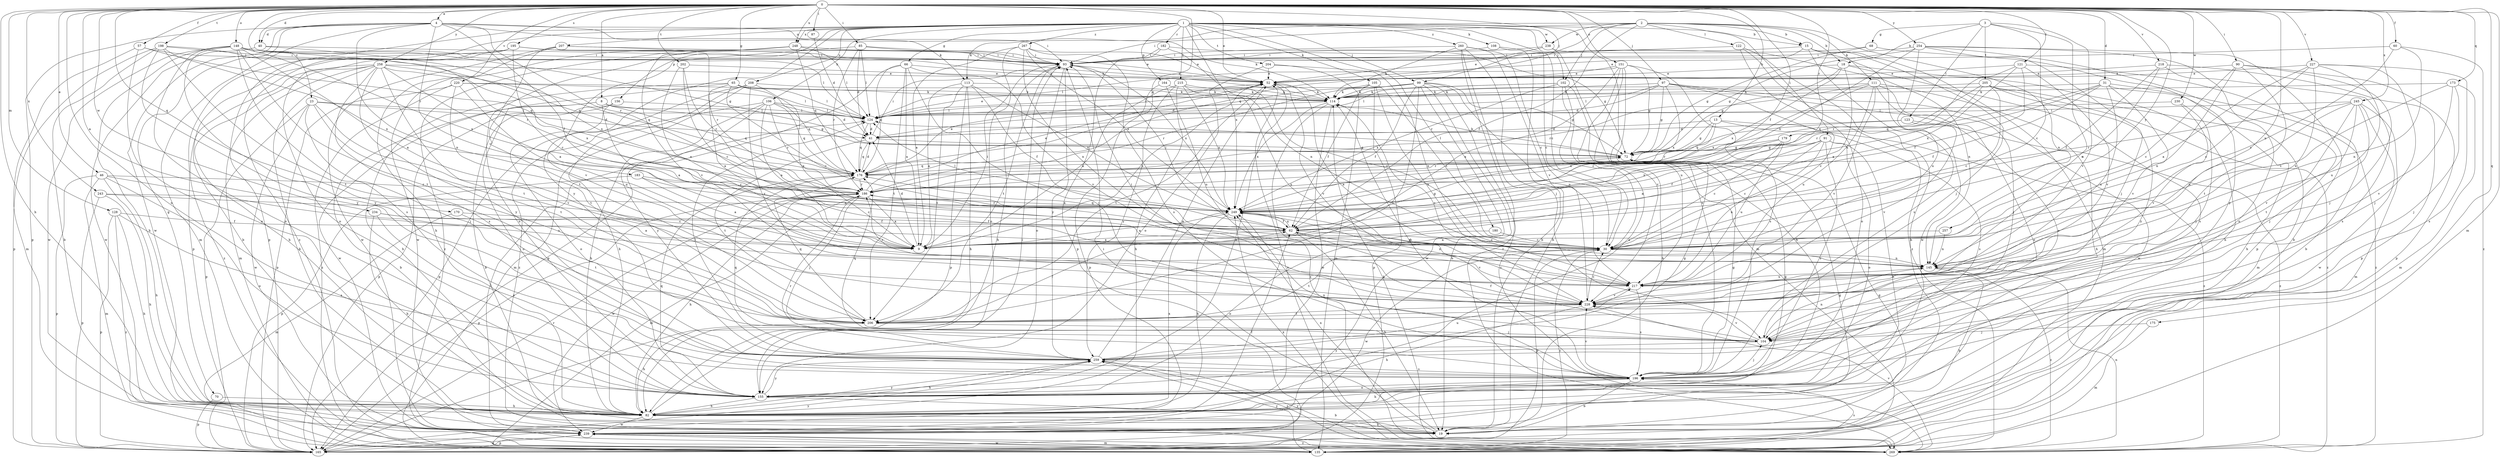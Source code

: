 strict digraph  {
0;
1;
2;
3;
4;
8;
9;
13;
15;
18;
19;
23;
30;
31;
40;
41;
46;
52;
57;
60;
62;
65;
66;
68;
70;
72;
82;
85;
87;
90;
91;
93;
97;
99;
102;
104;
105;
106;
108;
111;
113;
114;
121;
122;
123;
124;
128;
135;
145;
148;
151;
155;
156;
164;
165;
170;
173;
175;
176;
179;
180;
182;
183;
186;
195;
196;
198;
202;
204;
205;
206;
207;
208;
215;
217;
218;
220;
227;
228;
230;
234;
238;
239;
243;
245;
248;
249;
254;
257;
258;
259;
260;
267;
269;
0 -> 4  [label=a];
0 -> 8  [label=a];
0 -> 9  [label=a];
0 -> 13  [label=b];
0 -> 23  [label=c];
0 -> 31  [label=d];
0 -> 40  [label=d];
0 -> 46  [label=e];
0 -> 52  [label=e];
0 -> 57  [label=f];
0 -> 60  [label=f];
0 -> 62  [label=f];
0 -> 65  [label=g];
0 -> 82  [label=h];
0 -> 85  [label=i];
0 -> 87  [label=i];
0 -> 90  [label=i];
0 -> 97  [label=j];
0 -> 99  [label=j];
0 -> 121  [label=l];
0 -> 128  [label=m];
0 -> 135  [label=m];
0 -> 145  [label=n];
0 -> 148  [label=o];
0 -> 151  [label=o];
0 -> 155  [label=o];
0 -> 170  [label=q];
0 -> 173  [label=q];
0 -> 175  [label=q];
0 -> 176  [label=q];
0 -> 179  [label=r];
0 -> 195  [label=s];
0 -> 198  [label=t];
0 -> 202  [label=t];
0 -> 218  [label=v];
0 -> 220  [label=v];
0 -> 227  [label=v];
0 -> 230  [label=w];
0 -> 234  [label=w];
0 -> 243  [label=x];
0 -> 245  [label=x];
0 -> 248  [label=x];
0 -> 254  [label=y];
0 -> 257  [label=y];
0 -> 258  [label=y];
1 -> 15  [label=b];
1 -> 30  [label=c];
1 -> 66  [label=g];
1 -> 99  [label=j];
1 -> 102  [label=j];
1 -> 105  [label=k];
1 -> 106  [label=k];
1 -> 108  [label=k];
1 -> 156  [label=p];
1 -> 164  [label=p];
1 -> 165  [label=p];
1 -> 180  [label=r];
1 -> 182  [label=r];
1 -> 196  [label=s];
1 -> 204  [label=t];
1 -> 207  [label=u];
1 -> 208  [label=u];
1 -> 215  [label=u];
1 -> 238  [label=w];
1 -> 248  [label=x];
1 -> 249  [label=x];
1 -> 259  [label=y];
1 -> 260  [label=z];
1 -> 267  [label=z];
1 -> 269  [label=z];
2 -> 15  [label=b];
2 -> 18  [label=b];
2 -> 62  [label=f];
2 -> 91  [label=i];
2 -> 93  [label=i];
2 -> 102  [label=j];
2 -> 111  [label=k];
2 -> 113  [label=k];
2 -> 122  [label=l];
2 -> 145  [label=n];
2 -> 176  [label=q];
2 -> 238  [label=w];
3 -> 18  [label=b];
3 -> 30  [label=c];
3 -> 68  [label=g];
3 -> 123  [label=l];
3 -> 205  [label=t];
3 -> 217  [label=u];
3 -> 228  [label=v];
4 -> 40  [label=d];
4 -> 62  [label=f];
4 -> 70  [label=g];
4 -> 93  [label=i];
4 -> 113  [label=k];
4 -> 114  [label=k];
4 -> 135  [label=m];
4 -> 145  [label=n];
4 -> 165  [label=p];
4 -> 183  [label=r];
4 -> 186  [label=r];
4 -> 239  [label=w];
8 -> 9  [label=a];
8 -> 19  [label=b];
8 -> 72  [label=g];
8 -> 124  [label=l];
8 -> 155  [label=o];
8 -> 176  [label=q];
9 -> 41  [label=d];
9 -> 52  [label=e];
9 -> 93  [label=i];
13 -> 41  [label=d];
13 -> 72  [label=g];
13 -> 186  [label=r];
13 -> 196  [label=s];
13 -> 249  [label=x];
13 -> 269  [label=z];
15 -> 52  [label=e];
15 -> 93  [label=i];
15 -> 104  [label=j];
15 -> 135  [label=m];
15 -> 196  [label=s];
15 -> 239  [label=w];
18 -> 9  [label=a];
18 -> 52  [label=e];
18 -> 72  [label=g];
18 -> 82  [label=h];
18 -> 196  [label=s];
18 -> 249  [label=x];
19 -> 72  [label=g];
19 -> 93  [label=i];
19 -> 249  [label=x];
23 -> 41  [label=d];
23 -> 104  [label=j];
23 -> 124  [label=l];
23 -> 165  [label=p];
23 -> 206  [label=t];
23 -> 228  [label=v];
23 -> 239  [label=w];
30 -> 145  [label=n];
30 -> 165  [label=p];
30 -> 206  [label=t];
30 -> 239  [label=w];
31 -> 62  [label=f];
31 -> 82  [label=h];
31 -> 114  [label=k];
31 -> 176  [label=q];
31 -> 186  [label=r];
31 -> 217  [label=u];
31 -> 228  [label=v];
31 -> 269  [label=z];
40 -> 93  [label=i];
40 -> 239  [label=w];
40 -> 249  [label=x];
41 -> 72  [label=g];
41 -> 93  [label=i];
41 -> 176  [label=q];
41 -> 206  [label=t];
46 -> 82  [label=h];
46 -> 135  [label=m];
46 -> 155  [label=o];
46 -> 165  [label=p];
46 -> 186  [label=r];
46 -> 217  [label=u];
52 -> 114  [label=k];
52 -> 206  [label=t];
52 -> 228  [label=v];
57 -> 93  [label=i];
57 -> 135  [label=m];
57 -> 155  [label=o];
57 -> 176  [label=q];
60 -> 30  [label=c];
60 -> 93  [label=i];
60 -> 145  [label=n];
60 -> 269  [label=z];
62 -> 9  [label=a];
62 -> 19  [label=b];
62 -> 30  [label=c];
62 -> 72  [label=g];
62 -> 93  [label=i];
62 -> 176  [label=q];
62 -> 228  [label=v];
62 -> 249  [label=x];
65 -> 9  [label=a];
65 -> 30  [label=c];
65 -> 82  [label=h];
65 -> 114  [label=k];
65 -> 124  [label=l];
65 -> 176  [label=q];
65 -> 239  [label=w];
66 -> 9  [label=a];
66 -> 52  [label=e];
66 -> 104  [label=j];
66 -> 165  [label=p];
66 -> 176  [label=q];
66 -> 206  [label=t];
66 -> 228  [label=v];
68 -> 72  [label=g];
68 -> 93  [label=i];
68 -> 259  [label=y];
70 -> 82  [label=h];
70 -> 165  [label=p];
72 -> 114  [label=k];
72 -> 124  [label=l];
72 -> 176  [label=q];
82 -> 19  [label=b];
82 -> 93  [label=i];
82 -> 239  [label=w];
82 -> 249  [label=x];
82 -> 259  [label=y];
85 -> 41  [label=d];
85 -> 52  [label=e];
85 -> 93  [label=i];
85 -> 124  [label=l];
85 -> 186  [label=r];
85 -> 228  [label=v];
87 -> 41  [label=d];
90 -> 30  [label=c];
90 -> 52  [label=e];
90 -> 104  [label=j];
90 -> 145  [label=n];
90 -> 165  [label=p];
90 -> 206  [label=t];
91 -> 9  [label=a];
91 -> 30  [label=c];
91 -> 72  [label=g];
91 -> 82  [label=h];
91 -> 155  [label=o];
91 -> 196  [label=s];
91 -> 217  [label=u];
91 -> 249  [label=x];
93 -> 52  [label=e];
93 -> 82  [label=h];
93 -> 155  [label=o];
93 -> 206  [label=t];
93 -> 249  [label=x];
93 -> 259  [label=y];
97 -> 30  [label=c];
97 -> 41  [label=d];
97 -> 72  [label=g];
97 -> 114  [label=k];
97 -> 124  [label=l];
97 -> 196  [label=s];
97 -> 239  [label=w];
97 -> 249  [label=x];
99 -> 19  [label=b];
99 -> 62  [label=f];
99 -> 72  [label=g];
99 -> 114  [label=k];
99 -> 124  [label=l];
99 -> 186  [label=r];
99 -> 206  [label=t];
99 -> 217  [label=u];
99 -> 239  [label=w];
99 -> 269  [label=z];
102 -> 19  [label=b];
102 -> 30  [label=c];
102 -> 114  [label=k];
102 -> 124  [label=l];
102 -> 155  [label=o];
102 -> 249  [label=x];
104 -> 62  [label=f];
104 -> 145  [label=n];
104 -> 176  [label=q];
104 -> 228  [label=v];
104 -> 259  [label=y];
105 -> 30  [label=c];
105 -> 41  [label=d];
105 -> 62  [label=f];
105 -> 114  [label=k];
105 -> 165  [label=p];
105 -> 217  [label=u];
106 -> 9  [label=a];
106 -> 41  [label=d];
106 -> 82  [label=h];
106 -> 124  [label=l];
106 -> 165  [label=p];
106 -> 176  [label=q];
106 -> 186  [label=r];
106 -> 259  [label=y];
108 -> 19  [label=b];
108 -> 30  [label=c];
108 -> 93  [label=i];
111 -> 82  [label=h];
111 -> 104  [label=j];
111 -> 114  [label=k];
111 -> 155  [label=o];
111 -> 186  [label=r];
111 -> 217  [label=u];
111 -> 228  [label=v];
111 -> 249  [label=x];
113 -> 9  [label=a];
113 -> 62  [label=f];
113 -> 82  [label=h];
113 -> 114  [label=k];
113 -> 165  [label=p];
113 -> 206  [label=t];
113 -> 249  [label=x];
114 -> 124  [label=l];
114 -> 228  [label=v];
114 -> 239  [label=w];
114 -> 249  [label=x];
114 -> 269  [label=z];
121 -> 19  [label=b];
121 -> 52  [label=e];
121 -> 62  [label=f];
121 -> 186  [label=r];
121 -> 228  [label=v];
121 -> 249  [label=x];
122 -> 19  [label=b];
122 -> 93  [label=i];
122 -> 155  [label=o];
122 -> 269  [label=z];
123 -> 41  [label=d];
123 -> 176  [label=q];
123 -> 228  [label=v];
123 -> 269  [label=z];
124 -> 41  [label=d];
124 -> 52  [label=e];
124 -> 176  [label=q];
128 -> 62  [label=f];
128 -> 82  [label=h];
128 -> 165  [label=p];
128 -> 196  [label=s];
128 -> 269  [label=z];
135 -> 30  [label=c];
135 -> 196  [label=s];
135 -> 239  [label=w];
135 -> 259  [label=y];
145 -> 19  [label=b];
145 -> 217  [label=u];
145 -> 249  [label=x];
145 -> 269  [label=z];
148 -> 9  [label=a];
148 -> 72  [label=g];
148 -> 82  [label=h];
148 -> 93  [label=i];
148 -> 124  [label=l];
148 -> 155  [label=o];
148 -> 186  [label=r];
148 -> 196  [label=s];
148 -> 206  [label=t];
148 -> 239  [label=w];
148 -> 249  [label=x];
148 -> 259  [label=y];
151 -> 9  [label=a];
151 -> 52  [label=e];
151 -> 72  [label=g];
151 -> 82  [label=h];
151 -> 124  [label=l];
151 -> 196  [label=s];
151 -> 217  [label=u];
151 -> 228  [label=v];
155 -> 19  [label=b];
155 -> 52  [label=e];
155 -> 72  [label=g];
155 -> 82  [label=h];
155 -> 176  [label=q];
155 -> 259  [label=y];
156 -> 19  [label=b];
156 -> 124  [label=l];
156 -> 155  [label=o];
156 -> 165  [label=p];
164 -> 114  [label=k];
164 -> 165  [label=p];
164 -> 217  [label=u];
165 -> 186  [label=r];
165 -> 239  [label=w];
165 -> 259  [label=y];
170 -> 62  [label=f];
170 -> 135  [label=m];
170 -> 206  [label=t];
173 -> 30  [label=c];
173 -> 104  [label=j];
173 -> 114  [label=k];
173 -> 135  [label=m];
173 -> 228  [label=v];
175 -> 104  [label=j];
175 -> 135  [label=m];
176 -> 41  [label=d];
176 -> 52  [label=e];
176 -> 186  [label=r];
179 -> 30  [label=c];
179 -> 62  [label=f];
179 -> 72  [label=g];
179 -> 186  [label=r];
179 -> 217  [label=u];
180 -> 30  [label=c];
180 -> 155  [label=o];
182 -> 72  [label=g];
182 -> 93  [label=i];
182 -> 145  [label=n];
182 -> 165  [label=p];
183 -> 9  [label=a];
183 -> 30  [label=c];
183 -> 165  [label=p];
183 -> 186  [label=r];
186 -> 9  [label=a];
186 -> 52  [label=e];
186 -> 82  [label=h];
186 -> 104  [label=j];
186 -> 135  [label=m];
186 -> 165  [label=p];
186 -> 239  [label=w];
186 -> 249  [label=x];
195 -> 19  [label=b];
195 -> 30  [label=c];
195 -> 52  [label=e];
195 -> 93  [label=i];
195 -> 114  [label=k];
195 -> 155  [label=o];
195 -> 165  [label=p];
196 -> 19  [label=b];
196 -> 72  [label=g];
196 -> 82  [label=h];
196 -> 104  [label=j];
196 -> 114  [label=k];
196 -> 155  [label=o];
196 -> 186  [label=r];
196 -> 228  [label=v];
196 -> 249  [label=x];
198 -> 19  [label=b];
198 -> 93  [label=i];
198 -> 165  [label=p];
198 -> 176  [label=q];
198 -> 206  [label=t];
198 -> 249  [label=x];
198 -> 259  [label=y];
202 -> 9  [label=a];
202 -> 30  [label=c];
202 -> 52  [label=e];
202 -> 186  [label=r];
204 -> 52  [label=e];
204 -> 135  [label=m];
204 -> 145  [label=n];
204 -> 155  [label=o];
205 -> 30  [label=c];
205 -> 114  [label=k];
205 -> 135  [label=m];
205 -> 176  [label=q];
205 -> 249  [label=x];
205 -> 259  [label=y];
205 -> 269  [label=z];
206 -> 62  [label=f];
206 -> 82  [label=h];
206 -> 104  [label=j];
206 -> 176  [label=q];
207 -> 82  [label=h];
207 -> 93  [label=i];
207 -> 186  [label=r];
207 -> 206  [label=t];
207 -> 239  [label=w];
208 -> 9  [label=a];
208 -> 82  [label=h];
208 -> 114  [label=k];
208 -> 135  [label=m];
208 -> 228  [label=v];
208 -> 269  [label=z];
215 -> 9  [label=a];
215 -> 30  [label=c];
215 -> 82  [label=h];
215 -> 114  [label=k];
215 -> 217  [label=u];
215 -> 249  [label=x];
215 -> 259  [label=y];
217 -> 52  [label=e];
217 -> 186  [label=r];
217 -> 196  [label=s];
217 -> 228  [label=v];
217 -> 249  [label=x];
218 -> 30  [label=c];
218 -> 52  [label=e];
218 -> 62  [label=f];
218 -> 165  [label=p];
218 -> 196  [label=s];
220 -> 114  [label=k];
220 -> 124  [label=l];
220 -> 165  [label=p];
220 -> 206  [label=t];
220 -> 217  [label=u];
220 -> 269  [label=z];
227 -> 9  [label=a];
227 -> 30  [label=c];
227 -> 52  [label=e];
227 -> 104  [label=j];
227 -> 145  [label=n];
227 -> 196  [label=s];
227 -> 217  [label=u];
228 -> 30  [label=c];
228 -> 82  [label=h];
228 -> 93  [label=i];
228 -> 206  [label=t];
230 -> 104  [label=j];
230 -> 124  [label=l];
230 -> 228  [label=v];
234 -> 9  [label=a];
234 -> 62  [label=f];
234 -> 82  [label=h];
234 -> 196  [label=s];
238 -> 52  [label=e];
238 -> 93  [label=i];
238 -> 135  [label=m];
238 -> 145  [label=n];
239 -> 62  [label=f];
239 -> 72  [label=g];
239 -> 135  [label=m];
239 -> 165  [label=p];
239 -> 269  [label=z];
243 -> 30  [label=c];
243 -> 82  [label=h];
243 -> 165  [label=p];
243 -> 249  [label=x];
245 -> 104  [label=j];
245 -> 124  [label=l];
245 -> 135  [label=m];
245 -> 145  [label=n];
245 -> 186  [label=r];
245 -> 206  [label=t];
245 -> 228  [label=v];
245 -> 239  [label=w];
248 -> 93  [label=i];
248 -> 124  [label=l];
248 -> 155  [label=o];
248 -> 176  [label=q];
248 -> 228  [label=v];
248 -> 239  [label=w];
248 -> 269  [label=z];
249 -> 9  [label=a];
249 -> 62  [label=f];
249 -> 82  [label=h];
249 -> 124  [label=l];
249 -> 186  [label=r];
254 -> 19  [label=b];
254 -> 72  [label=g];
254 -> 93  [label=i];
254 -> 104  [label=j];
254 -> 155  [label=o];
254 -> 165  [label=p];
254 -> 217  [label=u];
254 -> 249  [label=x];
257 -> 9  [label=a];
257 -> 145  [label=n];
258 -> 9  [label=a];
258 -> 19  [label=b];
258 -> 52  [label=e];
258 -> 82  [label=h];
258 -> 135  [label=m];
258 -> 176  [label=q];
258 -> 196  [label=s];
258 -> 206  [label=t];
258 -> 249  [label=x];
258 -> 259  [label=y];
258 -> 269  [label=z];
259 -> 52  [label=e];
259 -> 72  [label=g];
259 -> 82  [label=h];
259 -> 124  [label=l];
259 -> 176  [label=q];
259 -> 196  [label=s];
259 -> 217  [label=u];
259 -> 269  [label=z];
260 -> 19  [label=b];
260 -> 30  [label=c];
260 -> 93  [label=i];
260 -> 104  [label=j];
260 -> 114  [label=k];
260 -> 228  [label=v];
260 -> 269  [label=z];
267 -> 9  [label=a];
267 -> 52  [label=e];
267 -> 93  [label=i];
267 -> 145  [label=n];
267 -> 155  [label=o];
267 -> 196  [label=s];
267 -> 249  [label=x];
269 -> 52  [label=e];
269 -> 114  [label=k];
269 -> 124  [label=l];
269 -> 145  [label=n];
269 -> 228  [label=v];
269 -> 249  [label=x];
269 -> 259  [label=y];
}
